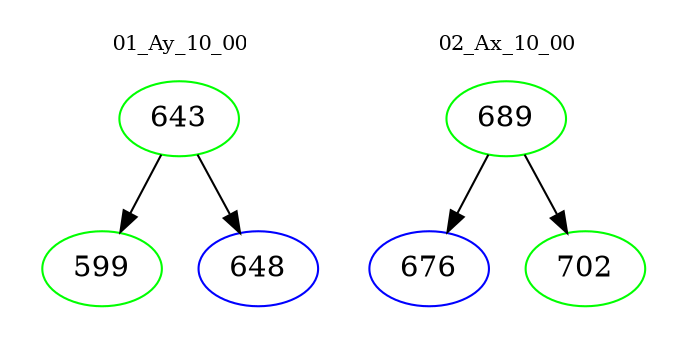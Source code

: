 digraph{
subgraph cluster_0 {
color = white
label = "01_Ay_10_00";
fontsize=10;
T0_643 [label="643", color="green"]
T0_643 -> T0_599 [color="black"]
T0_599 [label="599", color="green"]
T0_643 -> T0_648 [color="black"]
T0_648 [label="648", color="blue"]
}
subgraph cluster_1 {
color = white
label = "02_Ax_10_00";
fontsize=10;
T1_689 [label="689", color="green"]
T1_689 -> T1_676 [color="black"]
T1_676 [label="676", color="blue"]
T1_689 -> T1_702 [color="black"]
T1_702 [label="702", color="green"]
}
}
